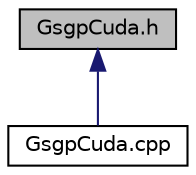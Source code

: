 digraph "GsgpCuda.h"
{
 // LATEX_PDF_SIZE
  edge [fontname="Helvetica",fontsize="10",labelfontname="Helvetica",labelfontsize="10"];
  node [fontname="Helvetica",fontsize="10",shape=record];
  Node1 [label="GsgpCuda.h",height=0.2,width=0.4,color="black", fillcolor="grey75", style="filled", fontcolor="black",tooltip="File containing the definition of the modules (kernels) used to create the population of individuals,..."];
  Node1 -> Node2 [dir="back",color="midnightblue",fontsize="10",style="solid",fontname="Helvetica"];
  Node2 [label="GsgpCuda.cpp",height=0.2,width=0.4,color="black", fillcolor="white", style="filled",URL="$_gsgp_cuda_8cpp.html",tooltip="file containing the definition of the modules (kernels) used to create the population of individuals,..."];
}
